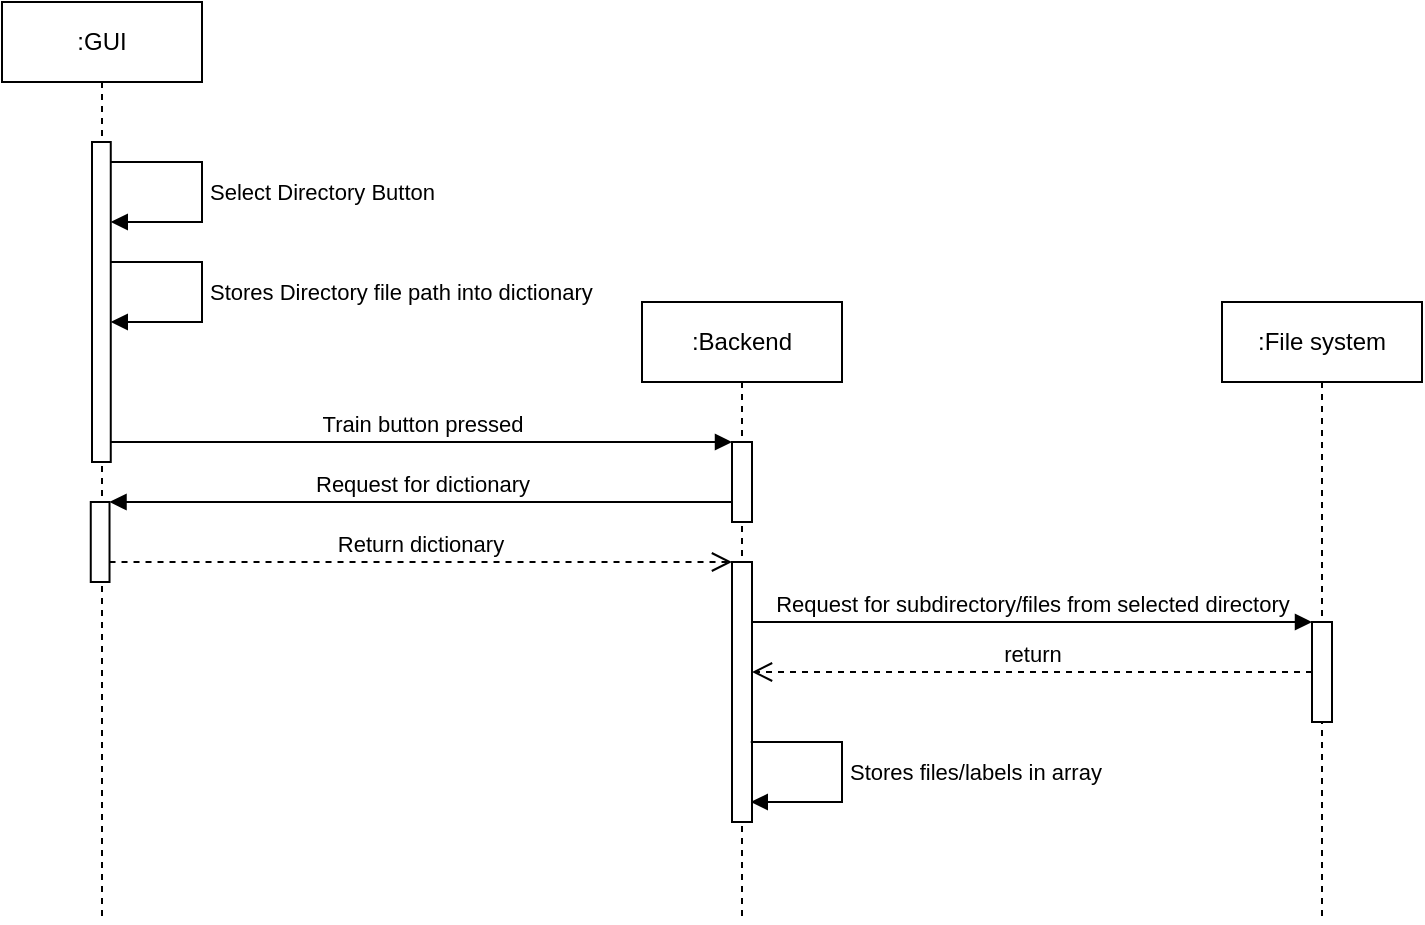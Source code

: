 <mxfile version="24.3.1" type="device">
  <diagram id="REkvzNH-Mf0cdmlOTu2t" name="Page-1">
    <mxGraphModel dx="318" dy="819" grid="1" gridSize="10" guides="1" tooltips="1" connect="1" arrows="1" fold="1" page="1" pageScale="1" pageWidth="1100" pageHeight="850" math="0" shadow="0">
      <root>
        <mxCell id="0" />
        <mxCell id="1" parent="0" />
        <mxCell id="zxGRrkXwRp-Dkwxix-Fm-1" value=":File system" style="shape=umlLifeline;perimeter=lifelinePerimeter;whiteSpace=wrap;html=1;container=0;dropTarget=0;collapsible=0;recursiveResize=0;outlineConnect=0;portConstraint=eastwest;newEdgeStyle={&quot;edgeStyle&quot;:&quot;elbowEdgeStyle&quot;,&quot;elbow&quot;:&quot;vertical&quot;,&quot;curved&quot;:0,&quot;rounded&quot;:0};" parent="1" vertex="1">
          <mxGeometry x="1790" y="200" width="100" height="310" as="geometry" />
        </mxCell>
        <mxCell id="zxGRrkXwRp-Dkwxix-Fm-2" value="" style="html=1;points=[];perimeter=orthogonalPerimeter;outlineConnect=0;targetShapes=umlLifeline;portConstraint=eastwest;newEdgeStyle={&quot;edgeStyle&quot;:&quot;elbowEdgeStyle&quot;,&quot;elbow&quot;:&quot;vertical&quot;,&quot;curved&quot;:0,&quot;rounded&quot;:0};" parent="zxGRrkXwRp-Dkwxix-Fm-1" vertex="1">
          <mxGeometry x="45" y="160" width="10" height="50" as="geometry" />
        </mxCell>
        <mxCell id="zxGRrkXwRp-Dkwxix-Fm-3" value=":Backend" style="shape=umlLifeline;perimeter=lifelinePerimeter;whiteSpace=wrap;html=1;container=0;dropTarget=0;collapsible=0;recursiveResize=0;outlineConnect=0;portConstraint=eastwest;newEdgeStyle={&quot;edgeStyle&quot;:&quot;elbowEdgeStyle&quot;,&quot;elbow&quot;:&quot;vertical&quot;,&quot;curved&quot;:0,&quot;rounded&quot;:0};" parent="1" vertex="1">
          <mxGeometry x="1500" y="200" width="100" height="310" as="geometry" />
        </mxCell>
        <mxCell id="zxGRrkXwRp-Dkwxix-Fm-4" value="" style="html=1;points=[];perimeter=orthogonalPerimeter;outlineConnect=0;targetShapes=umlLifeline;portConstraint=eastwest;newEdgeStyle={&quot;edgeStyle&quot;:&quot;elbowEdgeStyle&quot;,&quot;elbow&quot;:&quot;vertical&quot;,&quot;curved&quot;:0,&quot;rounded&quot;:0};" parent="zxGRrkXwRp-Dkwxix-Fm-3" vertex="1">
          <mxGeometry x="45" y="70" width="10" height="40" as="geometry" />
        </mxCell>
        <mxCell id="zxGRrkXwRp-Dkwxix-Fm-5" value="" style="html=1;points=[];perimeter=orthogonalPerimeter;outlineConnect=0;targetShapes=umlLifeline;portConstraint=eastwest;newEdgeStyle={&quot;edgeStyle&quot;:&quot;elbowEdgeStyle&quot;,&quot;elbow&quot;:&quot;vertical&quot;,&quot;curved&quot;:0,&quot;rounded&quot;:0};" parent="zxGRrkXwRp-Dkwxix-Fm-3" vertex="1">
          <mxGeometry x="45" y="130" width="10" height="130" as="geometry" />
        </mxCell>
        <mxCell id="zxGRrkXwRp-Dkwxix-Fm-6" value=":GUI" style="shape=umlLifeline;perimeter=lifelinePerimeter;whiteSpace=wrap;html=1;container=0;dropTarget=0;collapsible=0;recursiveResize=0;outlineConnect=0;portConstraint=eastwest;newEdgeStyle={&quot;edgeStyle&quot;:&quot;elbowEdgeStyle&quot;,&quot;elbow&quot;:&quot;vertical&quot;,&quot;curved&quot;:0,&quot;rounded&quot;:0};" parent="1" vertex="1">
          <mxGeometry x="1180" y="50" width="100" height="460" as="geometry" />
        </mxCell>
        <mxCell id="zxGRrkXwRp-Dkwxix-Fm-7" value="" style="html=1;points=[];perimeter=orthogonalPerimeter;outlineConnect=0;targetShapes=umlLifeline;portConstraint=eastwest;newEdgeStyle={&quot;edgeStyle&quot;:&quot;elbowEdgeStyle&quot;,&quot;elbow&quot;:&quot;vertical&quot;,&quot;curved&quot;:0,&quot;rounded&quot;:0};" parent="zxGRrkXwRp-Dkwxix-Fm-6" vertex="1">
          <mxGeometry x="45" y="70" width="9.38" height="160" as="geometry" />
        </mxCell>
        <mxCell id="zxGRrkXwRp-Dkwxix-Fm-8" value="Select Directory Button" style="html=1;align=left;spacingLeft=2;endArrow=block;rounded=0;edgeStyle=orthogonalEdgeStyle;curved=0;rounded=0;" parent="zxGRrkXwRp-Dkwxix-Fm-6" target="zxGRrkXwRp-Dkwxix-Fm-7" edge="1">
          <mxGeometry x="0.0" relative="1" as="geometry">
            <mxPoint x="54.38" y="80" as="sourcePoint" />
            <Array as="points">
              <mxPoint x="100" y="80" />
              <mxPoint x="100" y="110" />
            </Array>
            <mxPoint x="54.38" y="120" as="targetPoint" />
            <mxPoint as="offset" />
          </mxGeometry>
        </mxCell>
        <mxCell id="zxGRrkXwRp-Dkwxix-Fm-9" value="Stores Directory file path into dictionary" style="html=1;align=left;spacingLeft=2;endArrow=block;rounded=0;edgeStyle=orthogonalEdgeStyle;curved=0;rounded=0;" parent="zxGRrkXwRp-Dkwxix-Fm-6" edge="1">
          <mxGeometry relative="1" as="geometry">
            <mxPoint x="54.38" y="130" as="sourcePoint" />
            <Array as="points">
              <mxPoint x="100" y="130" />
              <mxPoint x="100" y="160" />
            </Array>
            <mxPoint x="54.38" y="160" as="targetPoint" />
          </mxGeometry>
        </mxCell>
        <mxCell id="zxGRrkXwRp-Dkwxix-Fm-10" value="" style="html=1;points=[];perimeter=orthogonalPerimeter;outlineConnect=0;targetShapes=umlLifeline;portConstraint=eastwest;newEdgeStyle={&quot;edgeStyle&quot;:&quot;elbowEdgeStyle&quot;,&quot;elbow&quot;:&quot;vertical&quot;,&quot;curved&quot;:0,&quot;rounded&quot;:0};" parent="zxGRrkXwRp-Dkwxix-Fm-6" vertex="1">
          <mxGeometry x="44.38" y="250" width="9.38" height="40" as="geometry" />
        </mxCell>
        <mxCell id="zxGRrkXwRp-Dkwxix-Fm-11" value="Train button pressed" style="html=1;verticalAlign=bottom;endArrow=block;curved=0;rounded=0;" parent="1" source="zxGRrkXwRp-Dkwxix-Fm-7" target="zxGRrkXwRp-Dkwxix-Fm-4" edge="1">
          <mxGeometry x="0.002" width="80" relative="1" as="geometry">
            <mxPoint x="1229.5" y="270" as="sourcePoint" />
            <mxPoint x="1500" y="270" as="targetPoint" />
            <Array as="points">
              <mxPoint x="1450" y="270" />
              <mxPoint x="1480" y="270" />
            </Array>
            <mxPoint as="offset" />
          </mxGeometry>
        </mxCell>
        <mxCell id="zxGRrkXwRp-Dkwxix-Fm-12" value="Request for dictionary" style="html=1;verticalAlign=bottom;endArrow=block;curved=0;rounded=0;" parent="1" target="zxGRrkXwRp-Dkwxix-Fm-10" edge="1">
          <mxGeometry width="80" relative="1" as="geometry">
            <mxPoint x="1545" y="300" as="sourcePoint" />
            <mxPoint x="1234.38" y="300" as="targetPoint" />
          </mxGeometry>
        </mxCell>
        <mxCell id="zxGRrkXwRp-Dkwxix-Fm-13" value="Return dictionary" style="html=1;verticalAlign=bottom;endArrow=open;dashed=1;endSize=8;curved=0;rounded=0;" parent="1" edge="1">
          <mxGeometry relative="1" as="geometry">
            <mxPoint x="1233.76" y="330" as="sourcePoint" />
            <mxPoint x="1545" y="330" as="targetPoint" />
          </mxGeometry>
        </mxCell>
        <mxCell id="zxGRrkXwRp-Dkwxix-Fm-14" value="Request for subdirectory/files from selected directory" style="html=1;verticalAlign=bottom;endArrow=block;curved=0;rounded=0;" parent="1" source="zxGRrkXwRp-Dkwxix-Fm-5" target="zxGRrkXwRp-Dkwxix-Fm-2" edge="1">
          <mxGeometry width="80" relative="1" as="geometry">
            <mxPoint x="1244.5" y="360" as="sourcePoint" />
            <mxPoint x="1520.5" y="360" as="targetPoint" />
            <mxPoint as="offset" />
            <Array as="points">
              <mxPoint x="1800" y="360" />
            </Array>
          </mxGeometry>
        </mxCell>
        <mxCell id="zxGRrkXwRp-Dkwxix-Fm-15" value="return" style="html=1;verticalAlign=bottom;endArrow=open;dashed=1;endSize=8;curved=0;rounded=0;" parent="1" source="zxGRrkXwRp-Dkwxix-Fm-2" target="zxGRrkXwRp-Dkwxix-Fm-5" edge="1">
          <mxGeometry relative="1" as="geometry">
            <mxPoint x="1560.5" y="380" as="sourcePoint" />
            <mxPoint x="1570" y="390" as="targetPoint" />
          </mxGeometry>
        </mxCell>
        <mxCell id="zxGRrkXwRp-Dkwxix-Fm-16" value="Stores files/labels in array" style="html=1;align=left;spacingLeft=2;endArrow=block;rounded=0;edgeStyle=orthogonalEdgeStyle;curved=0;rounded=0;" parent="1" edge="1">
          <mxGeometry relative="1" as="geometry">
            <mxPoint x="1554.38" y="420" as="sourcePoint" />
            <Array as="points">
              <mxPoint x="1600" y="420" />
              <mxPoint x="1600" y="450" />
            </Array>
            <mxPoint x="1554.38" y="450" as="targetPoint" />
          </mxGeometry>
        </mxCell>
      </root>
    </mxGraphModel>
  </diagram>
</mxfile>
